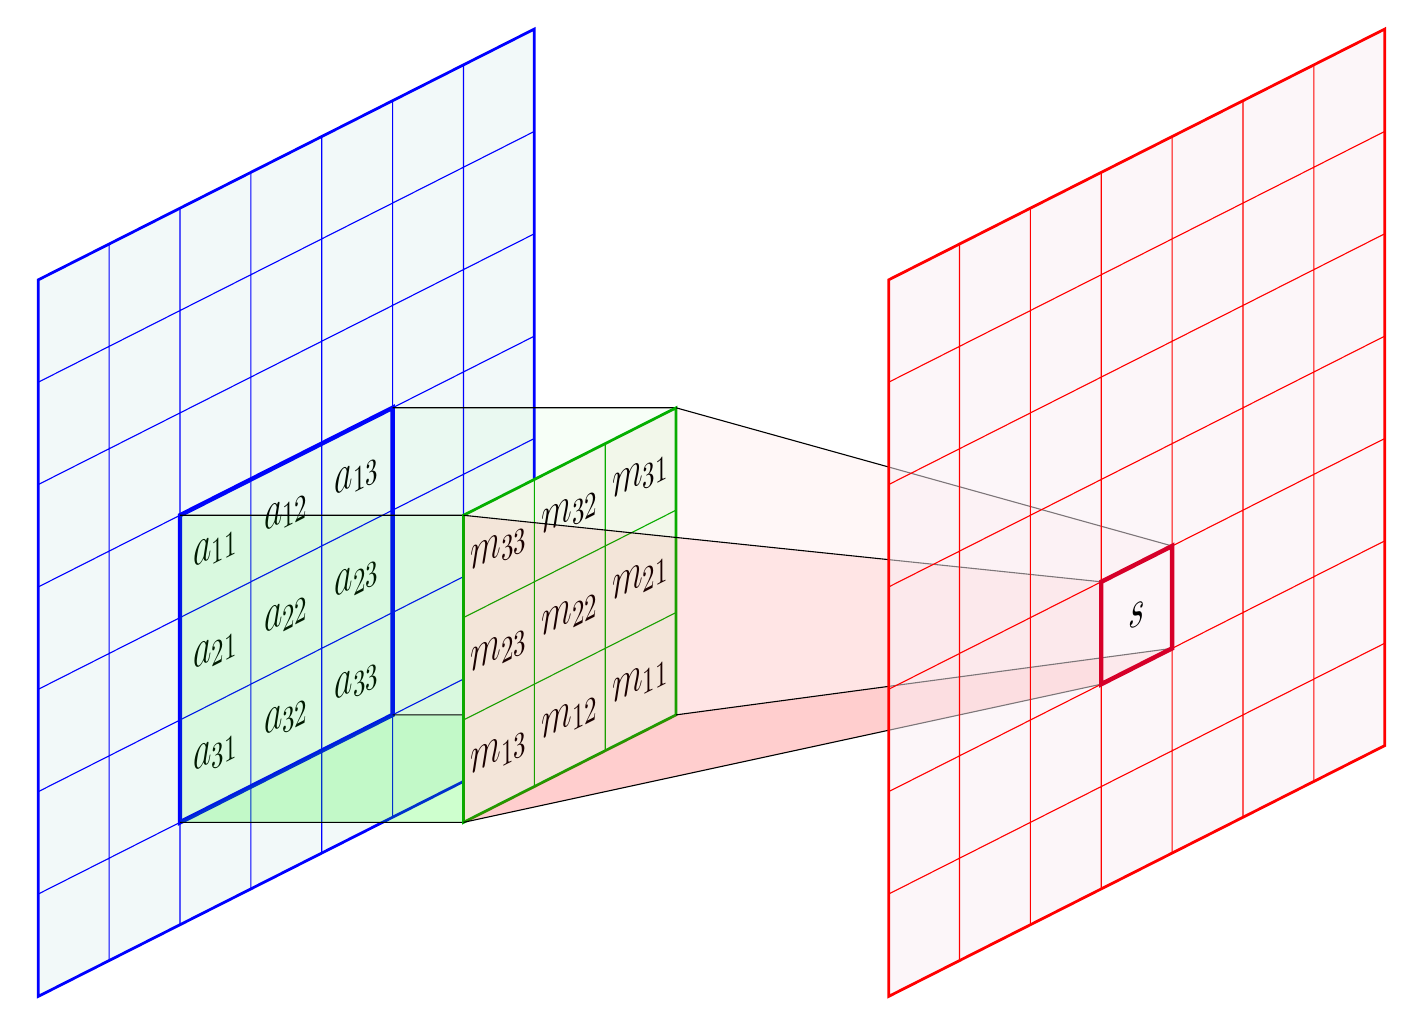 % Picture by Kroum Tzanev
\tikzset{
  pics/grid matrix/.style ={
    code = {
      \foreach[count=\i from 0] \l in {#1}
          \xdef\n{\i}; % \n va contenir le nombre de lignes
      \fill (0,0) rectangle (\n,\n); % rempli le fond
      \draw[draw grid/.try] (0,0) grid (\n,\n); % dessine la grille
      \draw[line width=1pt] (0,0) rectangle (\n,\n); % dessine la bord extérieur
      \foreach[count=\j] \l in {#1}
        \foreach[count=\i] \e in \l{
          % on place les nombres à l'intérieur de la grille
          \path ({\i-.5},{\n+.5-\j}) node[transform shape,M\i\j/.try] (-M\i\j){\e};
        }
    }
  },
  grid color/.style={
  	draw grid/.style=#1
  }
}

  \begin{tikzpicture}[yscale=1.3,xscale=.9,yslant=.35,nodes={font=\bfseries\sffamily\Large},z={([yslant=-.35]1,0)}]
    \def\xK{2}
    \def\yK{1}
    \def\zK{4}
    \def\zS{12}\pgfmathsetmacro\zKS{\zS-\zK}
    \path (0,0,0)
      pic[
        fill=blue!50!green!5,
        grid color=blue,
        draw=blue,
        transform shape
      ] (I)
      {
        grid matrix=
        {
          {, , , , , , },
          {, , , , , , },
          {, , , , , , },
          {, , $a_{11}$,$a_{12}$ ,$a_{13}$ , , },
          {, , $a_{21}$,$a_{22}$ ,$a_{23}$ , , },
          {, ,$a_{31}$ ,$a_{32}$ , $a_{33}$, , },
          {, , , , , , },
        }
      }
    ;
    \draw[blue, ultra thick] (\xK,\yK,0) rectangle ++(3,3,0);
    % la connexion I -> K
    \fill[opacity=.1,green] (\xK,\yK,0) -- ++(0,0,\zK) -- ++(3,0,0) -- ++(0,0,-\zK);
    \fill[opacity=.1,green] (\xK,\yK,0) -- ++(0,0,\zK) -- ++(0,3,0) -- ++(0,0,-\zK);
    \fill[opacity=.03,green] (\xK,\yK,0) ++(0,3,0) -- ++(0,0,\zK) -- ++(3,0,0) -- ++(0,0,-\zK);
    \draw (\xK,\yK,0) -- ++(0,0,\zK);
    \draw (\xK+3,\yK,0) -- ++(0,0,\zK);
    \draw (\xK,\yK+3,0) -- ++(0,0,\zK);
    \draw (\xK+3,\yK+3,0) -- ++(0,0,\zK);

    \path (\xK,\yK,\zK)
      pic[
        grid color=green!70!black,
        draw=green!70!black,
        fill=green!5,
        transform shape
      ] (K)
      {
        grid matrix=
        {
          {$m_{33}$, $m_{32}$, $m_{31}$},
          {$m_{23}$, $m_{22}$, $m_{21}$},
          {$m_{13}$, $m_{12}$, $m_{11}$},
        }
      }
    ;



    \fill[opacity=.1,red] (\xK,\yK,\zK) -- ++(1,1,\zKS) -- ++(1,0,0) -- ++(1,-1,-\zKS);
    \fill[opacity=.1,red] (\xK,\yK,\zK) -- ++(1,1,\zKS) -- ++(0,1,0) -- ++(-1,1,-\zKS);
    \fill[opacity=.03,red] (\xK,\yK+3,\zK) -- ++(1,-1,\zKS) -- ++(1,0,0) -- ++(1,1,-\zKS) ;
    \draw (\xK,\yK,\zK) -- ++(1,1,\zKS);
    \draw (\xK,\yK+3,\zK) -- ++(1,-1,\zKS);
    \draw (\xK+3,\yK,\zK) -- ++(-1,1,\zKS);
    \draw (\xK+3,\yK+3,\zK) -- ++(-1,-1,\zKS);
    \path (0,0,\zS)
      pic[
        grid color=red,
        draw=red,
        fill=red!70!blue!7,
        fill opacity=.5,
        text opacity=1,
        transform shape
      ] (K)
      {
        grid matrix=
        {
          {, , , , , , },
          {, ,, , , , },
          {, , , , , , },
          {, , , , , , },
          {, , , $s$, , , },
          {, , , , , , },
          {, , , , , , },
        }
      }
    ;

    \draw[red!84!blue, ultra thick] (\xK+1,\yK+1,\zS) rectangle ++(1,1,0);


  \end{tikzpicture}






